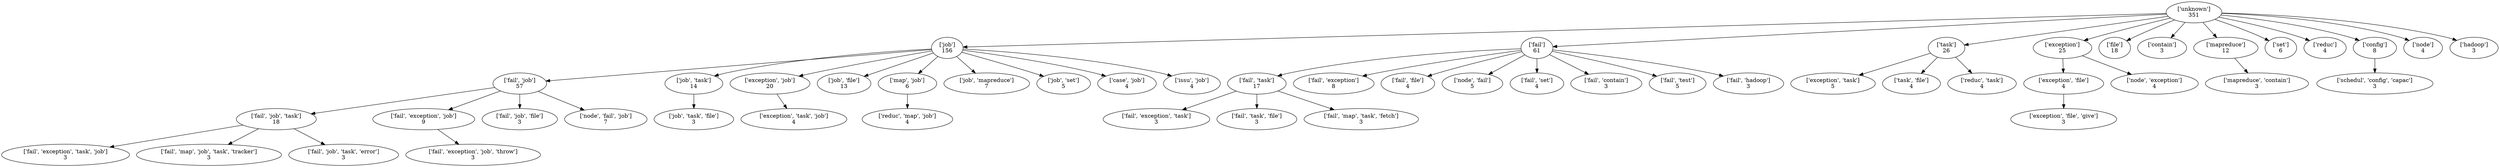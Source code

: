 strict digraph  {
	"['unknown']
351" -> "['job']
156";
	"['unknown']
351" -> "['fail']
61";
	"['unknown']
351" -> "['task']
26";
	"['unknown']
351" -> "['exception']
25";
	"['unknown']
351" -> "['file']
18";
	"['unknown']
351" -> "['contain']
3";
	"['unknown']
351" -> "['mapreduce']
12";
	"['unknown']
351" -> "['set']
6";
	"['unknown']
351" -> "['reduc']
4";
	"['unknown']
351" -> "['config']
8";
	"['unknown']
351" -> "['node']
4";
	"['unknown']
351" -> "['hadoop']
3";
	"['job']
156" -> "['fail', 'job']
57";
	"['job']
156" -> "['job', 'task']
14";
	"['job']
156" -> "['exception', 'job']
20";
	"['job']
156" -> "['job', 'file']
13";
	"['job']
156" -> "['map', 'job']
6";
	"['job']
156" -> "['job', 'mapreduce']
7";
	"['job']
156" -> "['job', 'set']
5";
	"['job']
156" -> "['case', 'job']
4";
	"['job']
156" -> "['issu', 'job']
4";
	"['fail']
61" -> "['fail', 'task']
17";
	"['fail']
61" -> "['fail', 'exception']
8";
	"['fail']
61" -> "['fail', 'file']
4";
	"['fail']
61" -> "['node', 'fail']
5";
	"['fail']
61" -> "['fail', 'set']
4";
	"['fail']
61" -> "['fail', 'contain']
3";
	"['fail']
61" -> "['fail', 'test']
5";
	"['fail']
61" -> "['fail', 'hadoop']
3";
	"['task']
26" -> "['exception', 'task']
5";
	"['task']
26" -> "['task', 'file']
4";
	"['task']
26" -> "['reduc', 'task']
4";
	"['exception']
25" -> "['exception', 'file']
4";
	"['exception']
25" -> "['node', 'exception']
4";
	"['mapreduce']
12" -> "['mapreduce', 'contain']
3";
	"['config']
8" -> "['schedul', 'config', 'capac']
3";
	"['fail', 'job']
57" -> "['fail', 'job', 'task']
18";
	"['fail', 'job']
57" -> "['fail', 'exception', 'job']
9";
	"['fail', 'job']
57" -> "['fail', 'job', 'file']
3";
	"['fail', 'job']
57" -> "['node', 'fail', 'job']
7";
	"['job', 'task']
14" -> "['job', 'task', 'file']
3";
	"['exception', 'job']
20" -> "['exception', 'task', 'job']
4";
	"['map', 'job']
6" -> "['reduc', 'map', 'job']
4";
	"['fail', 'task']
17" -> "['fail', 'exception', 'task']
3";
	"['fail', 'task']
17" -> "['fail', 'task', 'file']
3";
	"['fail', 'task']
17" -> "['fail', 'map', 'task', 'fetch']
3";
	"['exception', 'file']
4" -> "['exception', 'file', 'give']
3";
	"['fail', 'job', 'task']
18" -> "['fail', 'exception', 'task', 'job']
3";
	"['fail', 'job', 'task']
18" -> "['fail', 'map', 'job', 'task', 'tracker']
3";
	"['fail', 'job', 'task']
18" -> "['fail', 'job', 'task', 'error']
3";
	"['fail', 'exception', 'job']
9" -> "['fail', 'exception', 'job', 'throw']
3";
}

